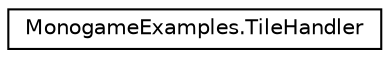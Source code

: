 digraph "Graphical Class Hierarchy"
{
 // LATEX_PDF_SIZE
  edge [fontname="Helvetica",fontsize="10",labelfontname="Helvetica",labelfontsize="10"];
  node [fontname="Helvetica",fontsize="10",shape=record];
  rankdir="LR";
  Node0 [label="MonogameExamples.TileHandler",height=0.2,width=0.4,color="black", fillcolor="white", style="filled",URL="$classMonogameExamples_1_1TileHandler.html",tooltip="Handles loading and rendering of tile maps."];
}
